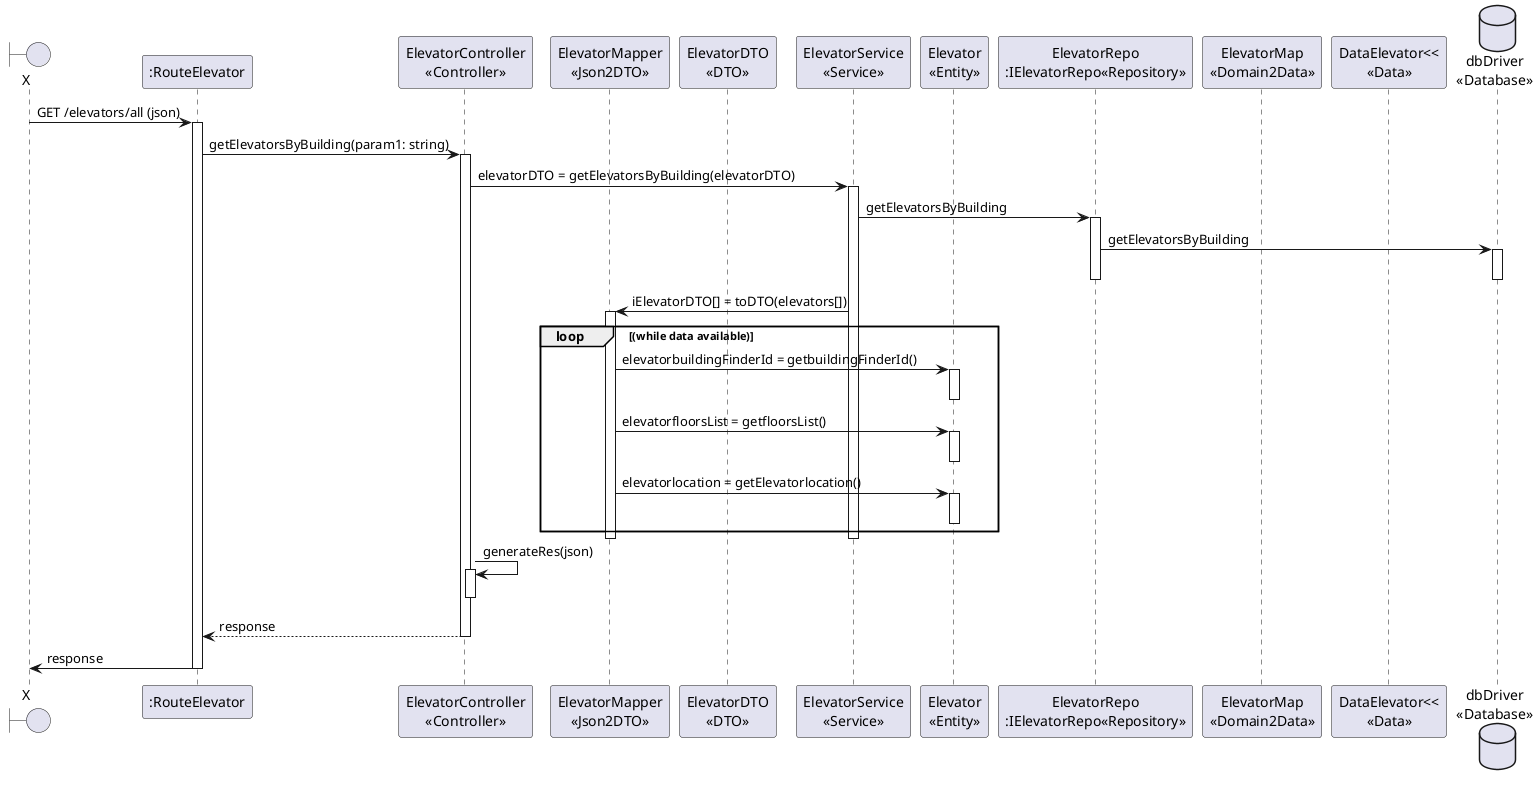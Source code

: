 @startuml
boundary X
participant ":RouteElevator" as ROUTE
participant "ElevatorController\n<<Controller>>" as CTRL
participant "ElevatorMapper\n<<Json2DTO>>" as MAPPER
participant "ElevatorDTO\n<<DTO>>" as DTO
participant "ElevatorService\n<<Service>>" as SRV
participant "Elevator\n<<Entity>>" as ENTITY
participant "ElevatorRepo\n:IElevatorRepo<<Repository>>" as REPO
participant "ElevatorMap\n<<Domain2Data>>" as MAPPER2
participant "DataElevator<<\n<<Data>>" as DATA
database "dbDriver\n<<Database>>" as DB

X -> ROUTE : GET /elevators/all (json)
activate ROUTE
ROUTE -> CTRL : getElevatorsByBuilding(param1: string)
    activate CTRL


    CTRL -> SRV : elevatorDTO = getElevatorsByBuilding(elevatorDTO)
        activate SRV

        SRV -> REPO : getElevatorsByBuilding
            activate REPO



            REPO -> DB : getElevatorsByBuilding
                activate DB
                deactivate DB

            deactivate REPO
        SRV -> MAPPER : iElevatorDTO[] = toDTO(elevators[])
        activate MAPPER
          loop (while data available)
              MAPPER -> ENTITY : elevatorbuildingFinderId = getbuildingFinderId()
                              activate ENTITY
                              deactivate ENTITY
                          MAPPER -> ENTITY : elevatorfloorsList = getfloorsList()
                              activate ENTITY
                              deactivate ENTITY
                       MAPPER -> ENTITY : elevatorlocation = getElevatorlocation()
                              activate ENTITY
                              deactivate ENTITY
          end loop
            deactivate MAPPER
        deactivate SRV
    CTRL -> CTRL : generateRes(json)
        activate CTRL
        deactivate CTRL

    CTRL --> ROUTE : response
    deactivate CTRL
    ROUTE -> X : response
deactivate ROUTE

@enduml

